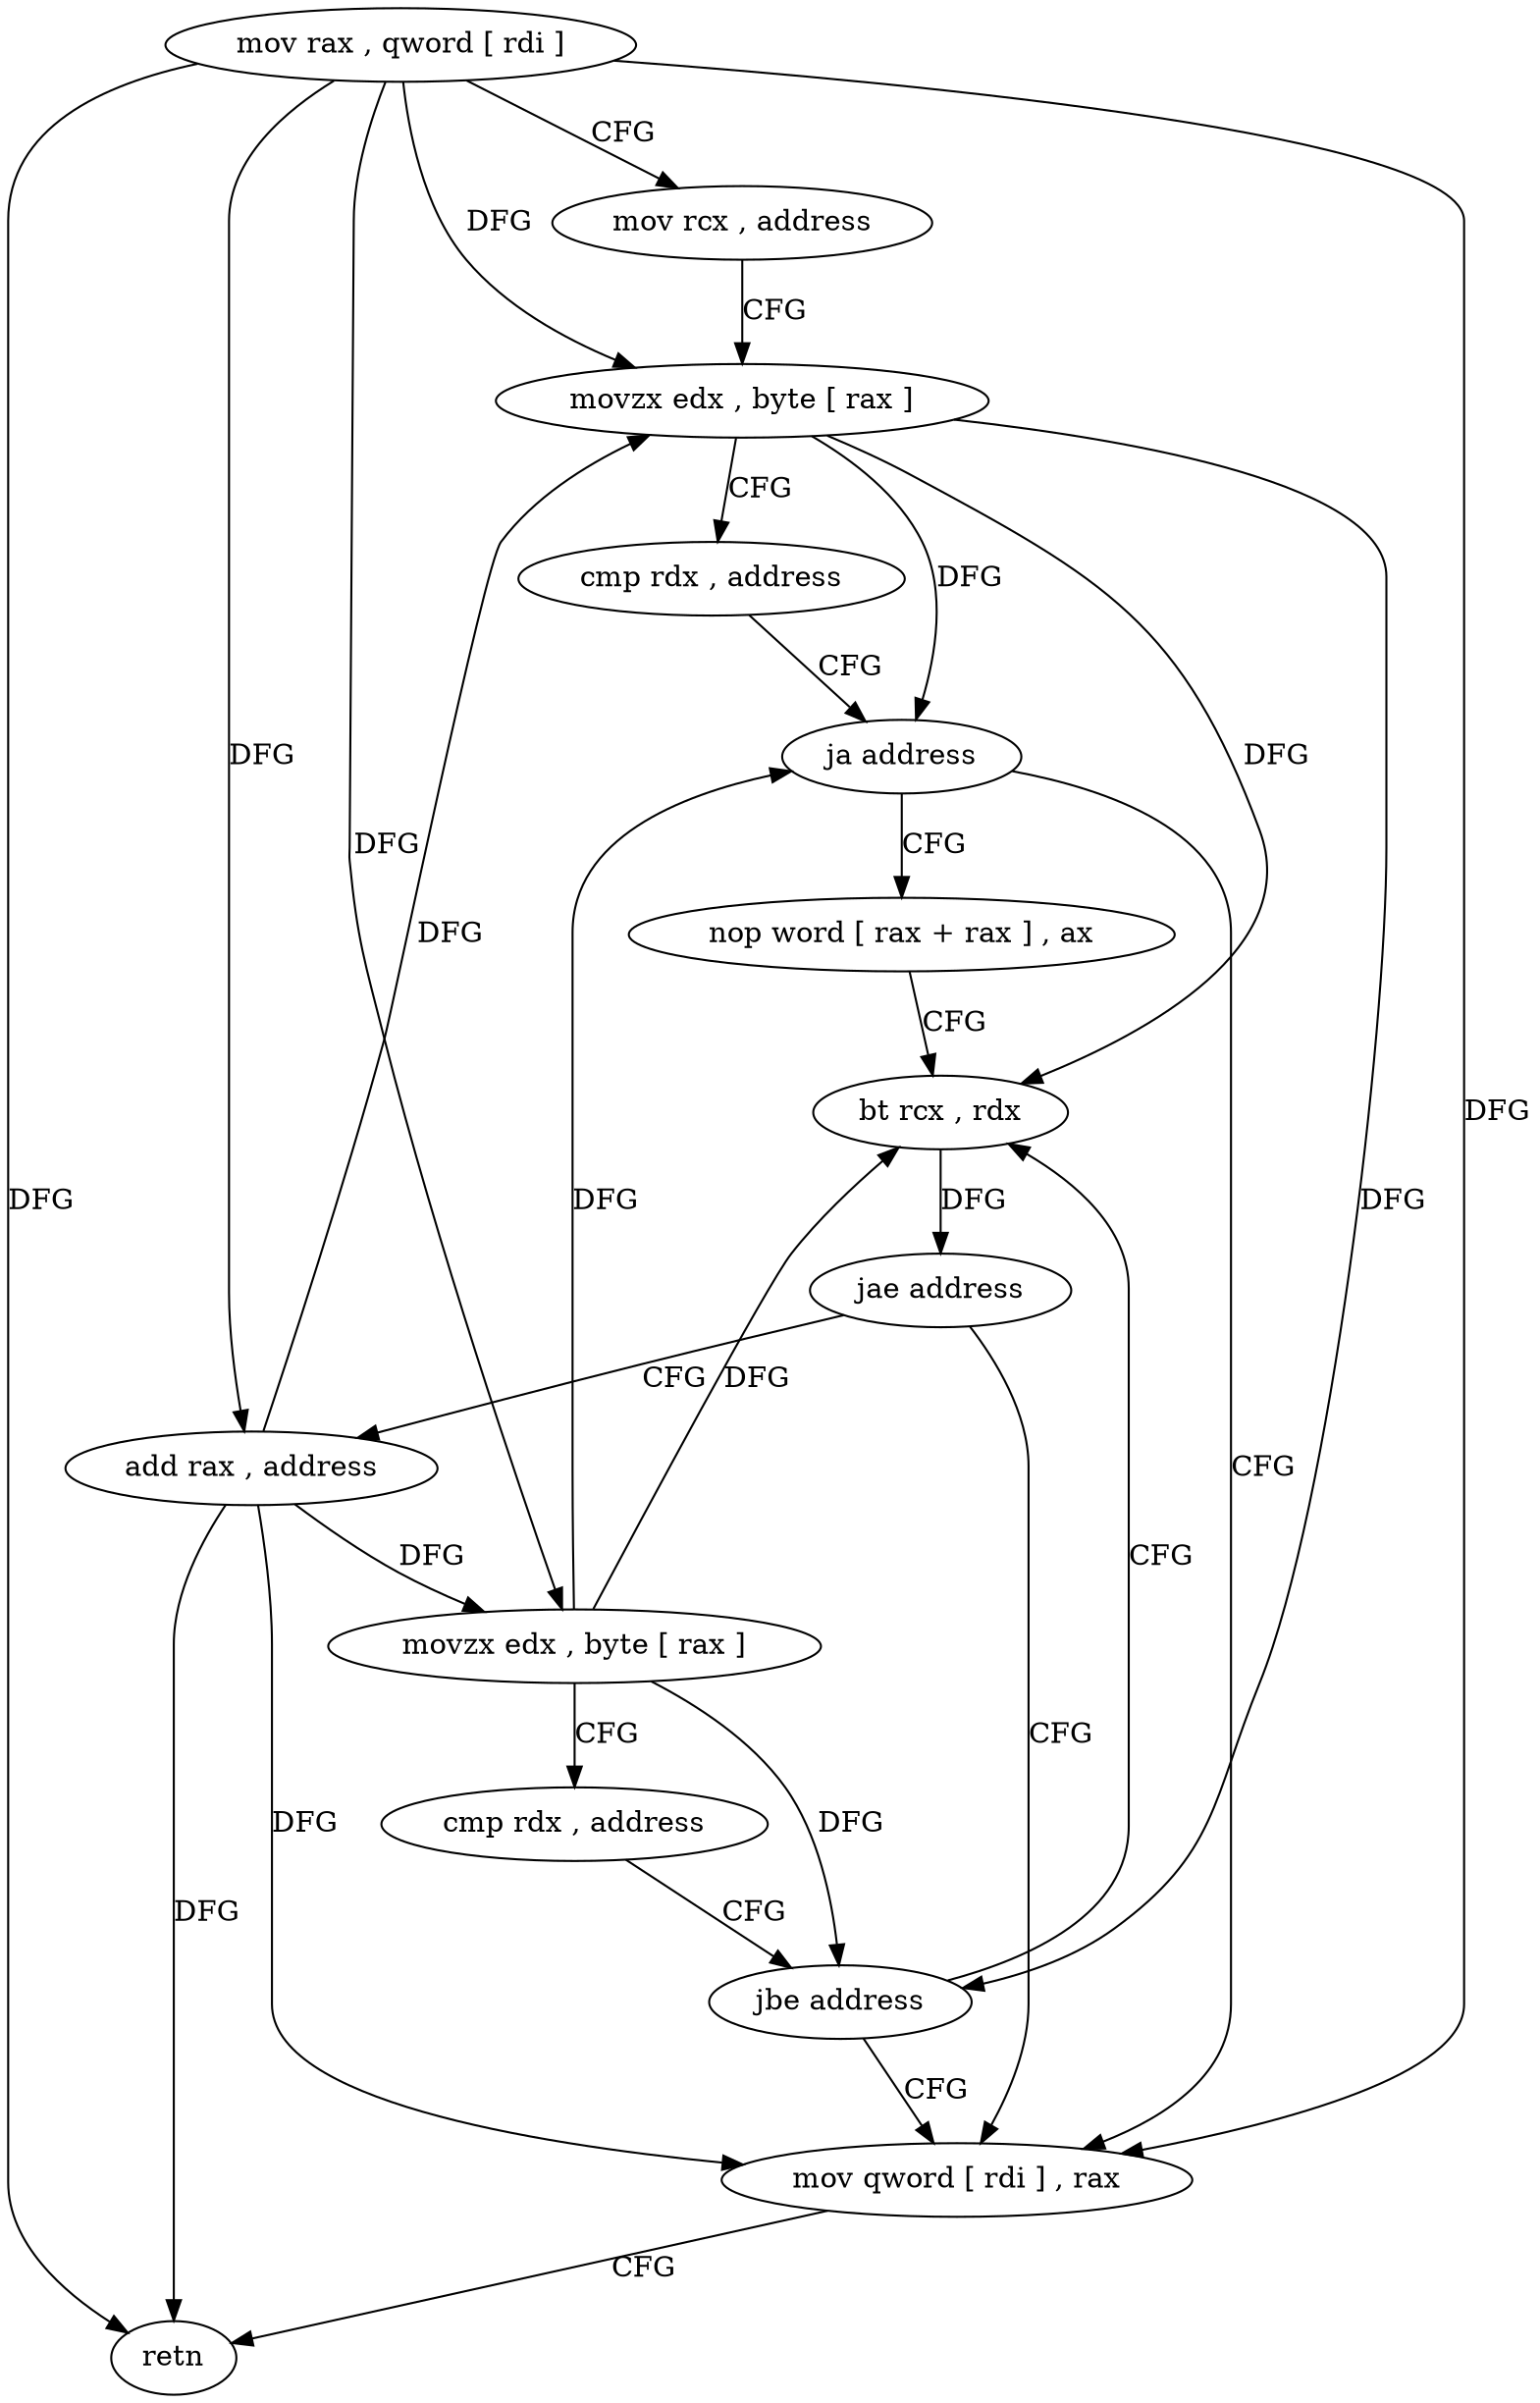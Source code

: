digraph "func" {
"75120" [label = "mov rax , qword [ rdi ]" ]
"75123" [label = "mov rcx , address" ]
"75133" [label = "movzx edx , byte [ rax ]" ]
"75136" [label = "cmp rdx , address" ]
"75140" [label = "ja address" ]
"75171" [label = "mov qword [ rdi ] , rax" ]
"75142" [label = "nop word [ rax + rax ] , ax" ]
"75174" [label = "retn" ]
"75152" [label = "bt rcx , rdx" ]
"75158" [label = "add rax , address" ]
"75162" [label = "movzx edx , byte [ rax ]" ]
"75165" [label = "cmp rdx , address" ]
"75169" [label = "jbe address" ]
"75156" [label = "jae address" ]
"75120" -> "75123" [ label = "CFG" ]
"75120" -> "75133" [ label = "DFG" ]
"75120" -> "75171" [ label = "DFG" ]
"75120" -> "75174" [ label = "DFG" ]
"75120" -> "75158" [ label = "DFG" ]
"75120" -> "75162" [ label = "DFG" ]
"75123" -> "75133" [ label = "CFG" ]
"75133" -> "75136" [ label = "CFG" ]
"75133" -> "75140" [ label = "DFG" ]
"75133" -> "75152" [ label = "DFG" ]
"75133" -> "75169" [ label = "DFG" ]
"75136" -> "75140" [ label = "CFG" ]
"75140" -> "75171" [ label = "CFG" ]
"75140" -> "75142" [ label = "CFG" ]
"75171" -> "75174" [ label = "CFG" ]
"75142" -> "75152" [ label = "CFG" ]
"75152" -> "75156" [ label = "DFG" ]
"75158" -> "75162" [ label = "DFG" ]
"75158" -> "75133" [ label = "DFG" ]
"75158" -> "75171" [ label = "DFG" ]
"75158" -> "75174" [ label = "DFG" ]
"75162" -> "75165" [ label = "CFG" ]
"75162" -> "75140" [ label = "DFG" ]
"75162" -> "75152" [ label = "DFG" ]
"75162" -> "75169" [ label = "DFG" ]
"75165" -> "75169" [ label = "CFG" ]
"75169" -> "75152" [ label = "CFG" ]
"75169" -> "75171" [ label = "CFG" ]
"75156" -> "75171" [ label = "CFG" ]
"75156" -> "75158" [ label = "CFG" ]
}
